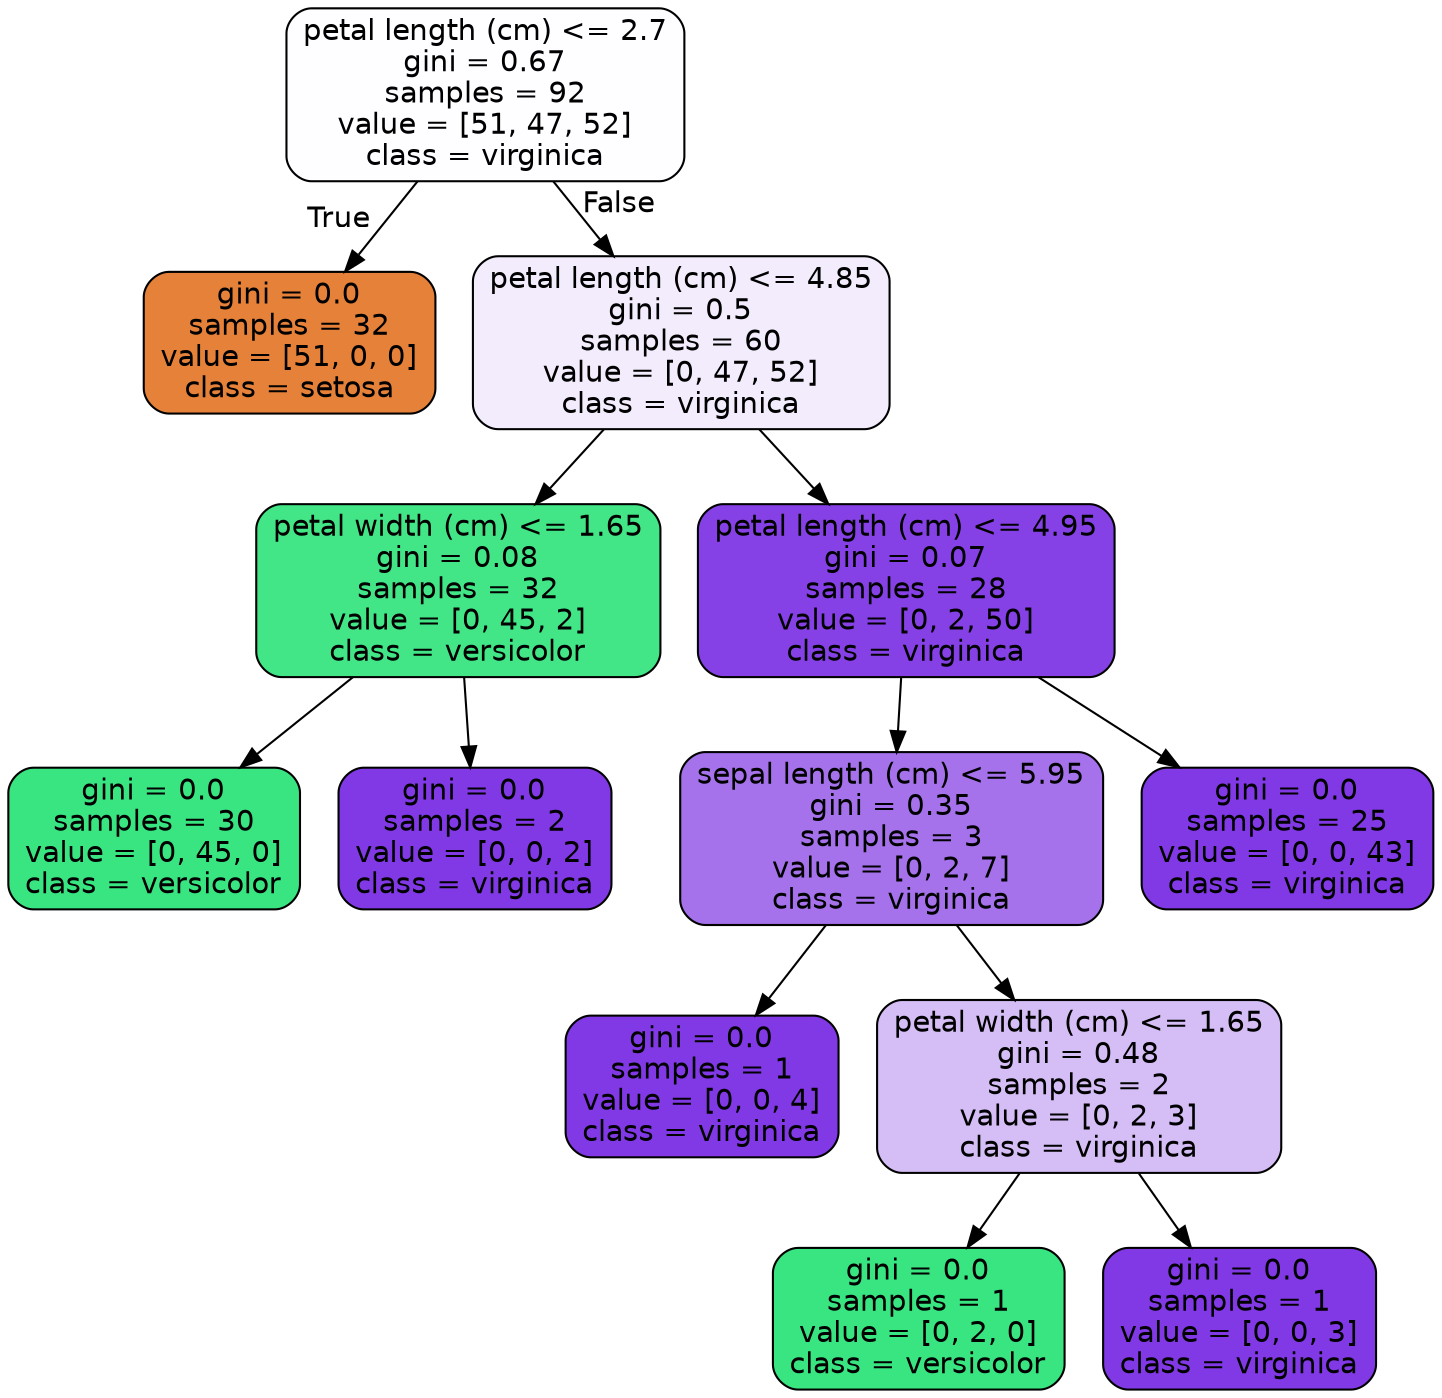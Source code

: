 digraph Tree {
node [shape=box, style="filled, rounded", color="black", fontname="helvetica"] ;
edge [fontname="helvetica"] ;
0 [label="petal length (cm) <= 2.7\ngini = 0.67\nsamples = 92\nvalue = [51, 47, 52]\nclass = virginica", fillcolor="#fefdff"] ;
1 [label="gini = 0.0\nsamples = 32\nvalue = [51, 0, 0]\nclass = setosa", fillcolor="#e58139"] ;
0 -> 1 [labeldistance=2.5, labelangle=45, headlabel="True"] ;
2 [label="petal length (cm) <= 4.85\ngini = 0.5\nsamples = 60\nvalue = [0, 47, 52]\nclass = virginica", fillcolor="#f3ecfc"] ;
0 -> 2 [labeldistance=2.5, labelangle=-45, headlabel="False"] ;
3 [label="petal width (cm) <= 1.65\ngini = 0.08\nsamples = 32\nvalue = [0, 45, 2]\nclass = versicolor", fillcolor="#42e687"] ;
2 -> 3 ;
4 [label="gini = 0.0\nsamples = 30\nvalue = [0, 45, 0]\nclass = versicolor", fillcolor="#39e581"] ;
3 -> 4 ;
5 [label="gini = 0.0\nsamples = 2\nvalue = [0, 0, 2]\nclass = virginica", fillcolor="#8139e5"] ;
3 -> 5 ;
6 [label="petal length (cm) <= 4.95\ngini = 0.07\nsamples = 28\nvalue = [0, 2, 50]\nclass = virginica", fillcolor="#8641e6"] ;
2 -> 6 ;
7 [label="sepal length (cm) <= 5.95\ngini = 0.35\nsamples = 3\nvalue = [0, 2, 7]\nclass = virginica", fillcolor="#a572ec"] ;
6 -> 7 ;
8 [label="gini = 0.0\nsamples = 1\nvalue = [0, 0, 4]\nclass = virginica", fillcolor="#8139e5"] ;
7 -> 8 ;
9 [label="petal width (cm) <= 1.65\ngini = 0.48\nsamples = 2\nvalue = [0, 2, 3]\nclass = virginica", fillcolor="#d5bdf6"] ;
7 -> 9 ;
10 [label="gini = 0.0\nsamples = 1\nvalue = [0, 2, 0]\nclass = versicolor", fillcolor="#39e581"] ;
9 -> 10 ;
11 [label="gini = 0.0\nsamples = 1\nvalue = [0, 0, 3]\nclass = virginica", fillcolor="#8139e5"] ;
9 -> 11 ;
12 [label="gini = 0.0\nsamples = 25\nvalue = [0, 0, 43]\nclass = virginica", fillcolor="#8139e5"] ;
6 -> 12 ;
}
